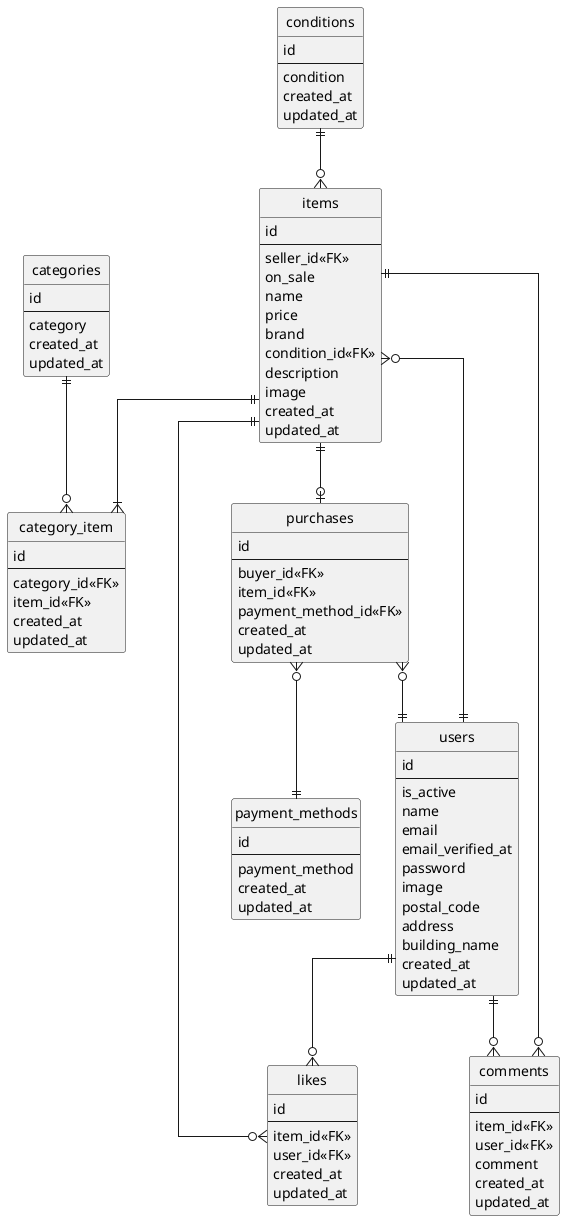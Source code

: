 @startuml carmeri
' hide the spot
hide circle

' avoid problems with angled crows feet
skinparam linetype ortho

entity "users" as users {
  id
  --
  is_active
  name
  email
  email_verified_at
  password
  image
  postal_code
  address
  building_name
  created_at
  updated_at
}

entity "categories" as categories {
  id
  --
  category
  created_at
  updated_at
}

entity "category_item" as category_item {
  id
  --
  category_id<<FK>>
  item_id<<FK>>
  created_at
  updated_at
}

entity "conditions" as conditions {
  id
  --
  condition
  created_at
  updated_at
}

entity "items" as items {
  id
  --
  seller_id<<FK>>
  on_sale
  name
  price
  brand
  condition_id<<FK>>
  description
  image
  created_at
  updated_at
}

entity "payment_methods" as payment_methods {
  id
  --
  payment_method
  created_at
  updated_at
}

entity "purchases" as purchases {
  id
  --
  buyer_id<<FK>>
  item_id<<FK>>
  payment_method_id<<FK>>
  created_at
  updated_at
}

entity "likes" as likes {
  id
  --
  item_id<<FK>>
  user_id<<FK>>
  created_at
  updated_at
}

entity "comments" as comments {
  id
  --
  item_id<<FK>>
  user_id<<FK>>
  comment
  created_at
  updated_at
}

categories ||--o{ category_item
conditions ||--o{ items
items ||--|{ category_item
items ||--o{ likes
items ||--o| purchases
items ||--o{ comments
items }o--|| users
purchases }o--|| users
users ||--o{ likes
users ||--o{ comments
purchases }o--|| payment_methods

@enduml